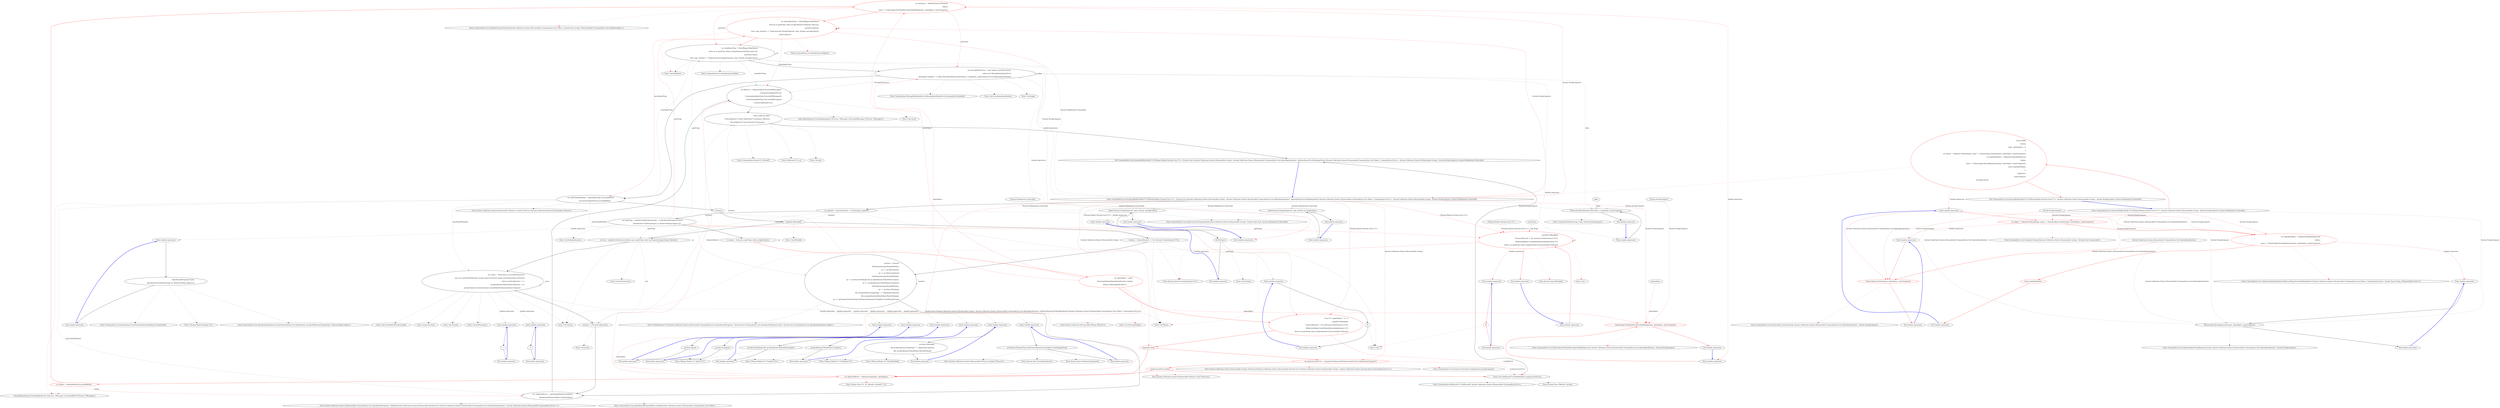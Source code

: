 digraph  {
m1_57 [label="Entry CommandLine.Core.TokenPartitioner.Partition(System.Collections.Generic.IEnumerable<CommandLine.Core.Token>, System.Func<string, CSharpx.Maybe<CommandLine.Core.TypeDescriptor>>)", span="12-12", cluster="CommandLine.Core.TokenPartitioner.Partition(System.Collections.Generic.IEnumerable<CommandLine.Core.Token>, System.Func<string, CSharpx.Maybe<CommandLine.Core.TypeDescriptor>>)", file="Program.cs"];
m1_48 [label="Entry Unk.ThrowingValidate", span="", cluster="Unk.ThrowingValidate", file="Program.cs"];
m1_67 [label="Entry T.SetProperties<T>(System.Collections.Generic.IEnumerable<CommandLine.Core.SpecificationProperty>, System.Func<CommandLine.Core.SpecificationProperty, bool>, System.Func<CommandLine.Core.SpecificationProperty, object>)", span="71-71", cluster="T.SetProperties<T>(System.Collections.Generic.IEnumerable<CommandLine.Core.SpecificationProperty>, System.Func<CommandLine.Core.SpecificationProperty, bool>, System.Func<CommandLine.Core.SpecificationProperty, object>)", file="Program.cs"];
m1_80 [label="Entry NotParsed<T>.cstr", span="", cluster="NotParsed<T>.cstr", file="Program.cs"];
m1_115 [label="Entry string.MatchName(string, string, System.StringComparer)", span="8-8", cluster="string.MatchName(string, string, System.StringComparer)", file="Program.cs"];
m1_53 [label="Entry CommandLine.NotParsed<T>.NotParsed(T, System.Collections.Generic.IEnumerable<CommandLine.Error>)", span="142-142", cluster="CommandLine.NotParsed<T>.NotParsed(T, System.Collections.Generic.IEnumerable<CommandLine.Error>)", file="Program.cs"];
m1_3 [label="Entry CommandLine.Core.InstanceBuilder.Build<T>(CSharpx.Maybe<System.Func<T>>, System.Func<System.Collections.Generic.IEnumerable<string>, System.Collections.Generic.IEnumerable<CommandLine.Core.OptionSpecification>, RailwaySharp.ErrorHandling.Result<System.Collections.Generic.IEnumerable<CommandLine.Core.Token>, CommandLine.Error>>, System.Collections.Generic.IEnumerable<string>, System.StringComparer, System.Globalization.CultureInfo)", span="35-35", cluster="CommandLine.Core.InstanceBuilder.Build<T>(CSharpx.Maybe<System.Func<T>>, System.Func<System.Collections.Generic.IEnumerable<string>, System.Collections.Generic.IEnumerable<CommandLine.Core.OptionSpecification>, RailwaySharp.ErrorHandling.Result<System.Collections.Generic.IEnumerable<CommandLine.Core.Token>, CommandLine.Error>>, System.Collections.Generic.IEnumerable<string>, System.StringComparer, System.Globalization.CultureInfo)", file="Program.cs"];
m1_19 [label="var typeInfo = factory.Return(f => f().GetType(), typeof(T))", span="42-42", cluster="CommandLine.Core.InstanceBuilder.Build<T>(CSharpx.Maybe<System.Func<T>>, System.Func<System.Collections.Generic.IEnumerable<string>, System.Collections.Generic.IEnumerable<CommandLine.Core.OptionSpecification>, RailwaySharp.ErrorHandling.Result<System.Collections.Generic.IEnumerable<CommandLine.Core.Token>, CommandLine.Error>>, System.Collections.Generic.IEnumerable<string>, System.StringComparer, System.Globalization.CultureInfo)", file="Program.cs"];
m1_23 [label="Func<T> makeDefault = () =>\r\n                typeof(T).IsMutable()\r\n                    ? factory.Return(f => f(), Activator.CreateInstance<T>())\r\n                    : ReflectionHelper.CreateDefaultImmutableInstance<T>(\r\n                        (from p in specProps select p.Specification.ConversionType).ToArray())", span="53-57", cluster="CommandLine.Core.InstanceBuilder.Build<T>(CSharpx.Maybe<System.Func<T>>, System.Func<System.Collections.Generic.IEnumerable<string>, System.Collections.Generic.IEnumerable<CommandLine.Core.OptionSpecification>, RailwaySharp.ErrorHandling.Result<System.Collections.Generic.IEnumerable<CommandLine.Core.Token>, CommandLine.Error>>, System.Collections.Generic.IEnumerable<string>, System.StringComparer, System.Globalization.CultureInfo)", color=red, community=0, file="Program.cs"];
m1_24 [label="arguments.Any()", span="59-59", cluster="CommandLine.Core.InstanceBuilder.Build<T>(CSharpx.Maybe<System.Func<T>>, System.Func<System.Collections.Generic.IEnumerable<string>, System.Collections.Generic.IEnumerable<CommandLine.Core.OptionSpecification>, RailwaySharp.ErrorHandling.Result<System.Collections.Generic.IEnumerable<CommandLine.Core.Token>, CommandLine.Error>>, System.Collections.Generic.IEnumerable<string>, System.StringComparer, System.Globalization.CultureInfo)", color=red, community=0, file="Program.cs"];
m1_25 [label="var preprocessorErrors = arguments.Preprocess(PreprocessorGuards.Lookup(nameComparer))", span="61-61", cluster="CommandLine.Core.InstanceBuilder.Build<T>(CSharpx.Maybe<System.Func<T>>, System.Func<System.Collections.Generic.IEnumerable<string>, System.Collections.Generic.IEnumerable<CommandLine.Core.OptionSpecification>, RailwaySharp.ErrorHandling.Result<System.Collections.Generic.IEnumerable<CommandLine.Core.Token>, CommandLine.Error>>, System.Collections.Generic.IEnumerable<string>, System.StringComparer, System.Globalization.CultureInfo)", color=red, community=0, file="Program.cs"];
m1_28 [label="var tokenizerResult = tokenizer(arguments, optionSpecs)", span="68-68", cluster="CommandLine.Core.InstanceBuilder.Build<T>(CSharpx.Maybe<System.Func<T>>, System.Func<System.Collections.Generic.IEnumerable<string>, System.Collections.Generic.IEnumerable<CommandLine.Core.OptionSpecification>, RailwaySharp.ErrorHandling.Result<System.Collections.Generic.IEnumerable<CommandLine.Core.Token>, CommandLine.Error>>, System.Collections.Generic.IEnumerable<string>, System.StringComparer, System.Globalization.CultureInfo)", color=red, community=0, file="Program.cs"];
m1_30 [label="var partitions = TokenPartitioner.Partition(\r\n                tokens,\r\n                name => TypeLookup.FindTypeDescriptorAndSibling(name, optionSpecs, nameComparer))", span="72-74", cluster="CommandLine.Core.InstanceBuilder.Build<T>(CSharpx.Maybe<System.Func<T>>, System.Func<System.Collections.Generic.IEnumerable<string>, System.Collections.Generic.IEnumerable<CommandLine.Core.OptionSpecification>, RailwaySharp.ErrorHandling.Result<System.Collections.Generic.IEnumerable<CommandLine.Core.Token>, CommandLine.Error>>, System.Collections.Generic.IEnumerable<string>, System.StringComparer, System.Globalization.CultureInfo)", color=red, community=0, file="Program.cs"];
m1_31 [label="var optionSpecProps = OptionMapper.MapValues(\r\n                (from pt in specProps where pt.Specification.IsOption() select pt),\r\n                partitions.Options,\r\n                (vals, type, isScalar) => TypeConverter.ChangeType(vals, type, isScalar, parsingCulture),\r\n                nameComparer)", span="76-80", cluster="CommandLine.Core.InstanceBuilder.Build<T>(CSharpx.Maybe<System.Func<T>>, System.Func<System.Collections.Generic.IEnumerable<string>, System.Collections.Generic.IEnumerable<CommandLine.Core.OptionSpecification>, RailwaySharp.ErrorHandling.Result<System.Collections.Generic.IEnumerable<CommandLine.Core.Token>, CommandLine.Error>>, System.Collections.Generic.IEnumerable<string>, System.StringComparer, System.Globalization.CultureInfo)", color=red, community=0, file="Program.cs"];
m1_32 [label="var valueSpecProps = ValueMapper.MapValues(\r\n                (from pt in specProps where pt.Specification.IsValue() select pt),\r\n                    partitions.Values,\r\n                (vals, type, isScalar) => TypeConverter.ChangeType(vals, type, isScalar, parsingCulture))", span="82-85", cluster="CommandLine.Core.InstanceBuilder.Build<T>(CSharpx.Maybe<System.Func<T>>, System.Func<System.Collections.Generic.IEnumerable<string>, System.Collections.Generic.IEnumerable<CommandLine.Core.OptionSpecification>, RailwaySharp.ErrorHandling.Result<System.Collections.Generic.IEnumerable<CommandLine.Core.Token>, CommandLine.Error>>, System.Collections.Generic.IEnumerable<string>, System.StringComparer, System.Globalization.CultureInfo)", file="Program.cs"];
m1_33 [label="var missingValueErrors = from token in partitions.Errors\r\n                                     select new MissingValueOptionError(\r\n                                         optionSpecs.Single(o => token.Text.MatchName(o.ShortName, o.LongName, nameComparer)).FromOptionSpecification())", span="87-89", cluster="CommandLine.Core.InstanceBuilder.Build<T>(CSharpx.Maybe<System.Func<T>>, System.Func<System.Collections.Generic.IEnumerable<string>, System.Collections.Generic.IEnumerable<CommandLine.Core.OptionSpecification>, RailwaySharp.ErrorHandling.Result<System.Collections.Generic.IEnumerable<CommandLine.Core.Token>, CommandLine.Error>>, System.Collections.Generic.IEnumerable<string>, System.StringComparer, System.Globalization.CultureInfo)", file="Program.cs"];
m1_37 [label="instance = factory.Return(f => f(), Activator.CreateInstance<T>())", span="97-97", cluster="CommandLine.Core.InstanceBuilder.Build<T>(CSharpx.Maybe<System.Func<T>>, System.Func<System.Collections.Generic.IEnumerable<string>, System.Collections.Generic.IEnumerable<CommandLine.Core.OptionSpecification>, RailwaySharp.ErrorHandling.Result<System.Collections.Generic.IEnumerable<CommandLine.Core.Token>, CommandLine.Error>>, System.Collections.Generic.IEnumerable<string>, System.StringComparer, System.Globalization.CultureInfo)", file="Program.cs"];
m1_20 [label="var specProps = typeInfo.GetSpecifications(pi => SpecificationProperty.Create(\r\n                    Specification.FromProperty(pi), pi, Maybe.Nothing<object>()))", span="44-45", cluster="CommandLine.Core.InstanceBuilder.Build<T>(CSharpx.Maybe<System.Func<T>>, System.Func<System.Collections.Generic.IEnumerable<string>, System.Collections.Generic.IEnumerable<CommandLine.Core.OptionSpecification>, RailwaySharp.ErrorHandling.Result<System.Collections.Generic.IEnumerable<CommandLine.Core.Token>, CommandLine.Error>>, System.Collections.Generic.IEnumerable<string>, System.StringComparer, System.Globalization.CultureInfo)", file="Program.cs"];
m1_36 [label="typeInfo.IsMutable()", span="95-95", cluster="CommandLine.Core.InstanceBuilder.Build<T>(CSharpx.Maybe<System.Func<T>>, System.Func<System.Collections.Generic.IEnumerable<string>, System.Collections.Generic.IEnumerable<CommandLine.Core.OptionSpecification>, RailwaySharp.ErrorHandling.Result<System.Collections.Generic.IEnumerable<CommandLine.Core.Token>, CommandLine.Error>>, System.Collections.Generic.IEnumerable<string>, System.StringComparer, System.Globalization.CultureInfo)", file="Program.cs"];
m1_39 [label="var ctor = typeInfo.GetConstructor((from sp in specProps select sp.Property.PropertyType).ToArray())", span="113-113", cluster="CommandLine.Core.InstanceBuilder.Build<T>(CSharpx.Maybe<System.Func<T>>, System.Func<System.Collections.Generic.IEnumerable<string>, System.Collections.Generic.IEnumerable<CommandLine.Core.OptionSpecification>, RailwaySharp.ErrorHandling.Result<System.Collections.Generic.IEnumerable<CommandLine.Core.Token>, CommandLine.Error>>, System.Collections.Generic.IEnumerable<string>, System.StringComparer, System.Globalization.CultureInfo)", file="Program.cs"];
m1_21 [label="var specs = from pt in specProps select pt.Specification", span="47-47", cluster="CommandLine.Core.InstanceBuilder.Build<T>(CSharpx.Maybe<System.Func<T>>, System.Func<System.Collections.Generic.IEnumerable<string>, System.Collections.Generic.IEnumerable<CommandLine.Core.OptionSpecification>, RailwaySharp.ErrorHandling.Result<System.Collections.Generic.IEnumerable<CommandLine.Core.Token>, CommandLine.Error>>, System.Collections.Generic.IEnumerable<string>, System.StringComparer, System.Globalization.CultureInfo)", file="Program.cs"];
m1_22 [label="var optionSpecs = specs\r\n                .ThrowingValidate(SpecificationGuards.Lookup)\r\n                .OfType<OptionSpecification>()", span="49-51", cluster="CommandLine.Core.InstanceBuilder.Build<T>(CSharpx.Maybe<System.Func<T>>, System.Func<System.Collections.Generic.IEnumerable<string>, System.Collections.Generic.IEnumerable<CommandLine.Core.OptionSpecification>, RailwaySharp.ErrorHandling.Result<System.Collections.Generic.IEnumerable<CommandLine.Core.Token>, CommandLine.Error>>, System.Collections.Generic.IEnumerable<string>, System.StringComparer, System.Globalization.CultureInfo)", color=red, community=0, file="Program.cs"];
m1_27 [label="return new NotParsed<T>(makeDefault(), preprocessorErrors);", span="64-64", cluster="CommandLine.Core.InstanceBuilder.Build<T>(CSharpx.Maybe<System.Func<T>>, System.Func<System.Collections.Generic.IEnumerable<string>, System.Collections.Generic.IEnumerable<CommandLine.Core.OptionSpecification>, RailwaySharp.ErrorHandling.Result<System.Collections.Generic.IEnumerable<CommandLine.Core.Token>, CommandLine.Error>>, System.Collections.Generic.IEnumerable<string>, System.StringComparer, System.Globalization.CultureInfo)", file="Program.cs"];
m1_26 [label="preprocessorErrors.Any()", span="62-62", cluster="CommandLine.Core.InstanceBuilder.Build<T>(CSharpx.Maybe<System.Func<T>>, System.Func<System.Collections.Generic.IEnumerable<string>, System.Collections.Generic.IEnumerable<CommandLine.Core.OptionSpecification>, RailwaySharp.ErrorHandling.Result<System.Collections.Generic.IEnumerable<CommandLine.Core.Token>, CommandLine.Error>>, System.Collections.Generic.IEnumerable<string>, System.StringComparer, System.Globalization.CultureInfo)", color=red, community=0, file="Program.cs"];
m1_29 [label="var tokens = tokenizerResult.SucceededWith()", span="70-70", cluster="CommandLine.Core.InstanceBuilder.Build<T>(CSharpx.Maybe<System.Func<T>>, System.Func<System.Collections.Generic.IEnumerable<string>, System.Collections.Generic.IEnumerable<CommandLine.Core.OptionSpecification>, RailwaySharp.ErrorHandling.Result<System.Collections.Generic.IEnumerable<CommandLine.Core.Token>, CommandLine.Error>>, System.Collections.Generic.IEnumerable<string>, System.StringComparer, System.Globalization.CultureInfo)", color=red, community=0, file="Program.cs"];
m1_43 [label="var allErrors = tokenizerResult.SuccessfulMessages()\r\n                .Concat(missingValueErrors)\r\n                .Concat(optionSpecProps.SuccessfulMessages())\r\n                .Concat(valueSpecProps.SuccessfulMessages())\r\n                .Concat(validationErrors)", span="125-129", cluster="CommandLine.Core.InstanceBuilder.Build<T>(CSharpx.Maybe<System.Func<T>>, System.Func<System.Collections.Generic.IEnumerable<string>, System.Collections.Generic.IEnumerable<CommandLine.Core.OptionSpecification>, RailwaySharp.ErrorHandling.Result<System.Collections.Generic.IEnumerable<CommandLine.Core.Token>, CommandLine.Error>>, System.Collections.Generic.IEnumerable<string>, System.StringComparer, System.Globalization.CultureInfo)", file="Program.cs"];
m1_42 [label="var validationErrors = specPropsWithValue.Validate(\r\n                SpecificationPropertyRules.Lookup(tokens))", span="122-123", cluster="CommandLine.Core.InstanceBuilder.Build<T>(CSharpx.Maybe<System.Func<T>>, System.Func<System.Collections.Generic.IEnumerable<string>, System.Collections.Generic.IEnumerable<CommandLine.Core.OptionSpecification>, RailwaySharp.ErrorHandling.Result<System.Collections.Generic.IEnumerable<CommandLine.Core.Token>, CommandLine.Error>>, System.Collections.Generic.IEnumerable<string>, System.StringComparer, System.Globalization.CultureInfo)", file="Program.cs"];
m1_34 [label="var specPropsWithValue = optionSpecProps.SucceededWith()\r\n                .Concat(valueSpecProps.SucceededWith())", span="91-92", cluster="CommandLine.Core.InstanceBuilder.Build<T>(CSharpx.Maybe<System.Func<T>>, System.Func<System.Collections.Generic.IEnumerable<string>, System.Collections.Generic.IEnumerable<CommandLine.Core.OptionSpecification>, RailwaySharp.ErrorHandling.Result<System.Collections.Generic.IEnumerable<CommandLine.Core.Token>, CommandLine.Error>>, System.Collections.Generic.IEnumerable<string>, System.StringComparer, System.Globalization.CultureInfo)", file="Program.cs"];
m1_35 [label="T instance", span="94-94", cluster="CommandLine.Core.InstanceBuilder.Build<T>(CSharpx.Maybe<System.Func<T>>, System.Func<System.Collections.Generic.IEnumerable<string>, System.Collections.Generic.IEnumerable<CommandLine.Core.OptionSpecification>, RailwaySharp.ErrorHandling.Result<System.Collections.Generic.IEnumerable<CommandLine.Core.Token>, CommandLine.Error>>, System.Collections.Generic.IEnumerable<string>, System.StringComparer, System.Globalization.CultureInfo)", file="Program.cs"];
m1_38 [label="instance = instance\r\n                    .SetProperties(specPropsWithValue,\r\n                        sp => sp.Value.IsJust(),\r\n                        sp => sp.Value.FromJust())\r\n                    .SetProperties(specPropsWithValue,\r\n                        sp => sp.Value.IsNothing() && sp.Specification.DefaultValue.IsJust(),\r\n                        sp => sp.Specification.DefaultValue.FromJust())\r\n                    .SetProperties(specPropsWithValue,\r\n                        sp => sp.Value.IsNothing()\r\n                            && sp.Specification.TargetType == TargetType.Sequence\r\n                            && sp.Specification.DefaultValue.MatchNothing(),\r\n                        sp => sp.Property.PropertyType.GetGenericArguments().Single().CreateEmptyArray())", span="98-109", cluster="CommandLine.Core.InstanceBuilder.Build<T>(CSharpx.Maybe<System.Func<T>>, System.Func<System.Collections.Generic.IEnumerable<string>, System.Collections.Generic.IEnumerable<CommandLine.Core.OptionSpecification>, RailwaySharp.ErrorHandling.Result<System.Collections.Generic.IEnumerable<CommandLine.Core.Token>, CommandLine.Error>>, System.Collections.Generic.IEnumerable<string>, System.StringComparer, System.Globalization.CultureInfo)", file="Program.cs"];
m1_40 [label="var values = (from prms in ctor.GetParameters()\r\n                              join sp in specPropsWithValue on prms.Name.ToLower() equals sp.Property.Name.ToLower()\r\n                              select sp.Value.Return(v => v,\r\n                                    sp.Specification.DefaultValue.Return(d => d,\r\n                                        sp.Specification.ConversionType.CreateDefaultForImmutable()))).ToArray()", span="114-118", cluster="CommandLine.Core.InstanceBuilder.Build<T>(CSharpx.Maybe<System.Func<T>>, System.Func<System.Collections.Generic.IEnumerable<string>, System.Collections.Generic.IEnumerable<CommandLine.Core.OptionSpecification>, RailwaySharp.ErrorHandling.Result<System.Collections.Generic.IEnumerable<CommandLine.Core.Token>, CommandLine.Error>>, System.Collections.Generic.IEnumerable<string>, System.StringComparer, System.Globalization.CultureInfo)", file="Program.cs"];
m1_41 [label="instance = (T)ctor.Invoke(values)", span="119-119", cluster="CommandLine.Core.InstanceBuilder.Build<T>(CSharpx.Maybe<System.Func<T>>, System.Func<System.Collections.Generic.IEnumerable<string>, System.Collections.Generic.IEnumerable<CommandLine.Core.OptionSpecification>, RailwaySharp.ErrorHandling.Result<System.Collections.Generic.IEnumerable<CommandLine.Core.Token>, CommandLine.Error>>, System.Collections.Generic.IEnumerable<string>, System.StringComparer, System.Globalization.CultureInfo)", file="Program.cs"];
m1_44 [label="return allErrors.Any()\r\n                ? (ParserResult<T>)new NotParsed<T>(instance, allErrors)\r\n                : (ParserResult<T>)new Parsed<T>(instance);", span="131-133", cluster="CommandLine.Core.InstanceBuilder.Build<T>(CSharpx.Maybe<System.Func<T>>, System.Func<System.Collections.Generic.IEnumerable<string>, System.Collections.Generic.IEnumerable<CommandLine.Core.OptionSpecification>, RailwaySharp.ErrorHandling.Result<System.Collections.Generic.IEnumerable<CommandLine.Core.Token>, CommandLine.Error>>, System.Collections.Generic.IEnumerable<string>, System.StringComparer, System.Globalization.CultureInfo)", file="Program.cs"];
m1_45 [label="Exit CommandLine.Core.InstanceBuilder.Build<T>(CSharpx.Maybe<System.Func<T>>, System.Func<System.Collections.Generic.IEnumerable<string>, System.Collections.Generic.IEnumerable<CommandLine.Core.OptionSpecification>, RailwaySharp.ErrorHandling.Result<System.Collections.Generic.IEnumerable<CommandLine.Core.Token>, CommandLine.Error>>, System.Collections.Generic.IEnumerable<string>, System.StringComparer, System.Globalization.CultureInfo)", span="35-35", cluster="CommandLine.Core.InstanceBuilder.Build<T>(CSharpx.Maybe<System.Func<T>>, System.Func<System.Collections.Generic.IEnumerable<string>, System.Collections.Generic.IEnumerable<CommandLine.Core.OptionSpecification>, RailwaySharp.ErrorHandling.Result<System.Collections.Generic.IEnumerable<CommandLine.Core.Token>, CommandLine.Error>>, System.Collections.Generic.IEnumerable<string>, System.StringComparer, System.Globalization.CultureInfo)", file="Program.cs"];
m1_86 [label="Entry Unk.GetType", span="", cluster="Unk.GetType", file="Program.cs"];
m1_70 [label="Entry Unk.GetParameters", span="", cluster="Unk.GetParameters", file="Program.cs"];
m1_108 [label="Entry CommandLine.Core.TypeConverter.ChangeType(System.Collections.Generic.IEnumerable<string>, System.Type, bool, System.Globalization.CultureInfo)", span="13-13", cluster="CommandLine.Core.TypeConverter.ChangeType(System.Collections.Generic.IEnumerable<string>, System.Type, bool, System.Globalization.CultureInfo)", file="Program.cs"];
m1_10 [label="Entry CommandLine.Core.Tokenizer.ExplodeOptionList(RailwaySharp.ErrorHandling.Result<System.Collections.Generic.IEnumerable<CommandLine.Core.Token>, CommandLine.Error>, System.Func<string, CSharpx.Maybe<char>>)", span="46-46", cluster="CommandLine.Core.Tokenizer.ExplodeOptionList(RailwaySharp.ErrorHandling.Result<System.Collections.Generic.IEnumerable<CommandLine.Core.Token>, CommandLine.Error>, System.Func<string, CSharpx.Maybe<char>>)", file="Program.cs"];
m1_97 [label="Entry Unk.>", span="", cluster="Unk.>", file="Program.cs"];
m1_79 [label="Entry Unk.Any", span="", cluster="Unk.Any", file="Program.cs"];
m1_18 [label="Entry CommandLine.Core.NameLookup.HavingSeparator(string, System.Collections.Generic.IEnumerable<CommandLine.Core.OptionSpecification>, System.StringComparer)", span="16-16", cluster="CommandLine.Core.NameLookup.HavingSeparator(string, System.Collections.Generic.IEnumerable<CommandLine.Core.OptionSpecification>, System.StringComparer)", file="Program.cs"];
m1_60 [label="Entry CommandLine.Core.Specification.IsValue()", span="15-15", cluster="CommandLine.Core.Specification.IsValue()", file="Program.cs"];
m1_76 [label="Entry System.Collections.Generic.IEnumerable<CommandLine.Core.SpecificationProperty>.Validate(System.Collections.Generic.IEnumerable<System.Func<System.Collections.Generic.IEnumerable<CommandLine.Core.SpecificationProperty>, System.Collections.Generic.IEnumerable<CommandLine.Error>>>)", span="40-40", cluster="System.Collections.Generic.IEnumerable<CommandLine.Core.SpecificationProperty>.Validate(System.Collections.Generic.IEnumerable<System.Func<System.Collections.Generic.IEnumerable<CommandLine.Core.SpecificationProperty>, System.Collections.Generic.IEnumerable<CommandLine.Error>>>)", file="Program.cs"];
m1_14 [label="Entry CommandLine.Core.NameLookup.Contains(string, System.Collections.Generic.IEnumerable<CommandLine.Core.OptionSpecification>, System.StringComparer)", span="11-11", cluster="CommandLine.Core.NameLookup.Contains(string, System.Collections.Generic.IEnumerable<CommandLine.Core.OptionSpecification>, System.StringComparer)", file="Program.cs"];
m1_69 [label="Entry Unk.GetConstructor", span="", cluster="Unk.GetConstructor", file="Program.cs"];
m1_62 [label="Entry Unk.Single", span="", cluster="Unk.Single", file="Program.cs"];
m1_74 [label="Entry Unk.Invoke", span="", cluster="Unk.Invoke", file="Program.cs"];
m1_50 [label="Entry System.Collections.Generic.IEnumerable<TSource>.Any<TSource>()", span="0-0", cluster="System.Collections.Generic.IEnumerable<TSource>.Any<TSource>()", file="Program.cs"];
m1_54 [label="Entry System.Func<TResult>.Invoke()", span="0-0", cluster="System.Func<TResult>.Invoke()", file="Program.cs"];
m1_75 [label="Entry CommandLine.Core.SpecificationPropertyRules.Lookup(System.Collections.Generic.IEnumerable<CommandLine.Core.Token>)", span="12-12", cluster="CommandLine.Core.SpecificationPropertyRules.Lookup(System.Collections.Generic.IEnumerable<CommandLine.Core.Token>)", file="Program.cs"];
m1_98 [label="Entry lambda expression", span="55-55", cluster="lambda expression", file="Program.cs"];
m1_5 [label="var tokens = Tokenizer.Tokenize(args, name => NameLookup.Contains(name, optionSpecs, nameComparer))", span="24-24", cluster="lambda expression", color=red, community=0, file="Program.cs"];
m1_12 [label="NameLookup.Contains(name, optionSpecs, nameComparer)", span="24-24", cluster="lambda expression", color=red, community=0, file="Program.cs"];
m1_6 [label="var explodedTokens = Tokenizer.ExplodeOptionList(\r\n                            tokens,\r\n                            name => NameLookup.HavingSeparator(name, optionSpecs, nameComparer))", span="25-27", cluster="lambda expression", color=red, community=0, file="Program.cs"];
m1_16 [label="NameLookup.HavingSeparator(name, optionSpecs, nameComparer)", span="27-27", cluster="lambda expression", file="Program.cs"];
m1_4 [label="Entry lambda expression", span="22-29", cluster="lambda expression", file="Program.cs"];
m1_11 [label="Entry lambda expression", span="24-24", cluster="lambda expression", file="Program.cs"];
m1_7 [label="return explodedTokens;", span="28-28", cluster="lambda expression", color=red, community=0, file="Program.cs"];
m1_15 [label="Entry lambda expression", span="27-27", cluster="lambda expression", file="Program.cs"];
m1_8 [label="Exit lambda expression", span="22-29", cluster="lambda expression", file="Program.cs"];
m1_13 [label="Exit lambda expression", span="24-24", cluster="lambda expression", file="Program.cs"];
m1_17 [label="Exit lambda expression", span="27-27", cluster="lambda expression", file="Program.cs"];
m1_94 [label="typeof(T).IsMutable()\r\n                    ? factory.Return(f => f(), Activator.CreateInstance<T>())\r\n                    : ReflectionHelper.CreateDefaultImmutableInstance<T>(\r\n                        (from p in specProps select p.Specification.ConversionType).ToArray())", span="54-57", cluster="lambda expression", color=red, community=0, file="Program.cs"];
m1_102 [label="TypeLookup.FindTypeDescriptorAndSibling(name, optionSpecs, nameComparer)", span="74-74", cluster="lambda expression", color=red, community=0, file="Program.cs"];
m1_106 [label="TypeConverter.ChangeType(vals, type, isScalar, parsingCulture)", span="79-79", cluster="lambda expression", file="Program.cs"];
m1_110 [label="TypeConverter.ChangeType(vals, type, isScalar, parsingCulture)", span="85-85", cluster="lambda expression", file="Program.cs"];
m1_113 [label="token.Text.MatchName(o.ShortName, o.LongName, nameComparer)", span="89-89", cluster="lambda expression", file="Program.cs"];
m1_82 [label="Entry lambda expression", span="42-42", cluster="lambda expression", file="Program.cs"];
m1_87 [label="Entry lambda expression", span="44-45", cluster="lambda expression", file="Program.cs"];
m1_101 [label="Entry lambda expression", span="74-74", cluster="lambda expression", file="Program.cs"];
m1_105 [label="Entry lambda expression", span="79-79", cluster="lambda expression", file="Program.cs"];
m1_109 [label="Entry lambda expression", span="85-85", cluster="lambda expression", file="Program.cs"];
m1_112 [label="Entry lambda expression", span="89-89", cluster="lambda expression", file="Program.cs"];
m1_116 [label="Entry lambda expression", span="97-97", cluster="lambda expression", file="Program.cs"];
m1_144 [label="Entry lambda expression", span="116-116", cluster="lambda expression", file="Program.cs"];
m1_147 [label="Entry lambda expression", span="117-117", cluster="lambda expression", file="Program.cs"];
m1_119 [label="Entry lambda expression", span="100-100", cluster="lambda expression", file="Program.cs"];
m1_123 [label="Entry lambda expression", span="101-101", cluster="lambda expression", file="Program.cs"];
m1_127 [label="Entry lambda expression", span="103-103", cluster="lambda expression", file="Program.cs"];
m1_131 [label="Entry lambda expression", span="104-104", cluster="lambda expression", file="Program.cs"];
m1_134 [label="Entry lambda expression", span="106-108", cluster="lambda expression", file="Program.cs"];
m1_138 [label="Entry lambda expression", span="109-109", cluster="lambda expression", file="Program.cs"];
m1_83 [label="f().GetType()", span="42-42", cluster="lambda expression", file="Program.cs"];
m1_84 [label="Exit lambda expression", span="42-42", cluster="lambda expression", file="Program.cs"];
m1_88 [label="SpecificationProperty.Create(\r\n                    Specification.FromProperty(pi), pi, Maybe.Nothing<object>())", span="44-45", cluster="lambda expression", file="Program.cs"];
m1_89 [label="Exit lambda expression", span="44-45", cluster="lambda expression", file="Program.cs"];
m1_93 [label="Entry lambda expression", span="53-57", cluster="lambda expression", file="Program.cs"];
m1_95 [label="Exit lambda expression", span="53-57", cluster="lambda expression", file="Program.cs"];
m1_99 [label="f()", span="55-55", cluster="lambda expression", color=red, community=0, file="Program.cs"];
m1_100 [label="Exit lambda expression", span="55-55", cluster="lambda expression", file="Program.cs"];
m1_103 [label="Exit lambda expression", span="74-74", cluster="lambda expression", file="Program.cs"];
m1_107 [label="Exit lambda expression", span="79-79", cluster="lambda expression", file="Program.cs"];
m1_111 [label="Exit lambda expression", span="85-85", cluster="lambda expression", file="Program.cs"];
m1_114 [label="Exit lambda expression", span="89-89", cluster="lambda expression", file="Program.cs"];
m1_117 [label="f()", span="97-97", cluster="lambda expression", file="Program.cs"];
m1_118 [label="Exit lambda expression", span="97-97", cluster="lambda expression", file="Program.cs"];
m1_120 [label="sp.Value.IsJust()", span="100-100", cluster="lambda expression", file="Program.cs"];
m1_121 [label="Exit lambda expression", span="100-100", cluster="lambda expression", file="Program.cs"];
m1_124 [label="sp.Value.FromJust()", span="101-101", cluster="lambda expression", file="Program.cs"];
m1_125 [label="Exit lambda expression", span="101-101", cluster="lambda expression", file="Program.cs"];
m1_128 [label="sp.Value.IsNothing() && sp.Specification.DefaultValue.IsJust()", span="103-103", cluster="lambda expression", file="Program.cs"];
m1_129 [label="Exit lambda expression", span="103-103", cluster="lambda expression", file="Program.cs"];
m1_132 [label="sp.Specification.DefaultValue.FromJust()", span="104-104", cluster="lambda expression", file="Program.cs"];
m1_133 [label="Exit lambda expression", span="104-104", cluster="lambda expression", file="Program.cs"];
m1_135 [label="sp.Value.IsNothing()\r\n                            && sp.Specification.TargetType == TargetType.Sequence\r\n                            && sp.Specification.DefaultValue.MatchNothing()", span="106-108", cluster="lambda expression", file="Program.cs"];
m1_136 [label="Exit lambda expression", span="106-108", cluster="lambda expression", file="Program.cs"];
m1_139 [label="sp.Property.PropertyType.GetGenericArguments().Single().CreateEmptyArray()", span="109-109", cluster="lambda expression", file="Program.cs"];
m1_140 [label="Exit lambda expression", span="109-109", cluster="lambda expression", file="Program.cs"];
m1_145 [label=v, span="116-116", cluster="lambda expression", file="Program.cs"];
m1_146 [label="Exit lambda expression", span="116-116", cluster="lambda expression", file="Program.cs"];
m1_148 [label=d, span="117-117", cluster="lambda expression", file="Program.cs"];
m1_149 [label="Exit lambda expression", span="117-117", cluster="lambda expression", file="Program.cs"];
m1_52 [label="Entry System.Collections.Generic.IEnumerable<string>.Preprocess(System.Collections.Generic.IEnumerable<System.Func<System.Collections.Generic.IEnumerable<string>, System.Collections.Generic.IEnumerable<CommandLine.Error>>>)", span="11-11", cluster="System.Collections.Generic.IEnumerable<string>.Preprocess(System.Collections.Generic.IEnumerable<System.Func<System.Collections.Generic.IEnumerable<string>, System.Collections.Generic.IEnumerable<CommandLine.Error>>>)", file="Program.cs"];
m1_61 [label="Entry CommandLine.MissingValueOptionError.MissingValueOptionError(CommandLine.NameInfo)", span="269-269", cluster="CommandLine.MissingValueOptionError.MissingValueOptionError(CommandLine.NameInfo)", file="Program.cs"];
m1_0 [label="Entry CommandLine.Core.InstanceBuilder.Build<T>(CSharpx.Maybe<System.Func<T>>, System.Collections.Generic.IEnumerable<string>, System.StringComparer, System.Globalization.CultureInfo)", span="14-14", cluster="CommandLine.Core.InstanceBuilder.Build<T>(CSharpx.Maybe<System.Func<T>>, System.Collections.Generic.IEnumerable<string>, System.StringComparer, System.Globalization.CultureInfo)", file="Program.cs"];
m1_1 [label="return Build(\r\n                factory,\r\n                (args, optionSpecs) =>\r\n                    {\r\n                        var tokens = Tokenizer.Tokenize(args, name => NameLookup.Contains(name, optionSpecs, nameComparer));\r\n                        var explodedTokens = Tokenizer.ExplodeOptionList(\r\n                            tokens,\r\n                            name => NameLookup.HavingSeparator(name, optionSpecs, nameComparer));\r\n                        return explodedTokens;\r\n                    },\r\n                arguments,\r\n                nameComparer,\r\n                parsingCulture);", span="20-32", cluster="CommandLine.Core.InstanceBuilder.Build<T>(CSharpx.Maybe<System.Func<T>>, System.Collections.Generic.IEnumerable<string>, System.StringComparer, System.Globalization.CultureInfo)", color=red, community=0, file="Program.cs"];
m1_2 [label="Exit CommandLine.Core.InstanceBuilder.Build<T>(CSharpx.Maybe<System.Func<T>>, System.Collections.Generic.IEnumerable<string>, System.StringComparer, System.Globalization.CultureInfo)", span="14-14", cluster="CommandLine.Core.InstanceBuilder.Build<T>(CSharpx.Maybe<System.Func<T>>, System.Collections.Generic.IEnumerable<string>, System.StringComparer, System.Globalization.CultureInfo)", file="Program.cs"];
m1_47 [label="Entry Unk.GetSpecifications", span="", cluster="Unk.GetSpecifications", file="Program.cs"];
m1_73 [label="Entry Unk.CreateDefaultForImmutable", span="", cluster="Unk.CreateDefaultForImmutable", file="Program.cs"];
m1_77 [label="Entry RailwaySharp.ErrorHandling.Result<TSuccess, TMessage>.SuccessfulMessages<TSuccess, TMessage>()", span="12-12", cluster="RailwaySharp.ErrorHandling.Result<TSuccess, TMessage>.SuccessfulMessages<TSuccess, TMessage>()", file="Program.cs"];
m1_78 [label="Entry Unk.Concat", span="", cluster="Unk.Concat", file="Program.cs"];
m1_81 [label="Entry CommandLine.Parsed<T>.Parsed(T)", span="72-72", cluster="CommandLine.Parsed<T>.Parsed(T)", file="Program.cs"];
m1_142 [label="Entry System.Collections.Generic.IEnumerable<TSource>.Single<TSource>()", span="0-0", cluster="System.Collections.Generic.IEnumerable<TSource>.Single<TSource>()", file="Program.cs"];
m1_143 [label="Entry System.Type.CreateEmptyArray()", span="114-114", cluster="System.Type.CreateEmptyArray()", file="Program.cs"];
m1_72 [label="Entry string.ToLower()", span="0-0", cluster="string.ToLower()", file="Program.cs"];
m1_141 [label="Entry System.Type.GetGenericArguments()", span="0-0", cluster="System.Type.GetGenericArguments()", file="Program.cs"];
m1_9 [label="Entry CommandLine.Core.Tokenizer.Tokenize(System.Collections.Generic.IEnumerable<string>, System.Func<string, bool>)", span="13-13", cluster="CommandLine.Core.Tokenizer.Tokenize(System.Collections.Generic.IEnumerable<string>, System.Func<string, bool>)", file="Program.cs"];
m1_46 [label="Entry Unk.Return", span="", cluster="Unk.Return", file="Program.cs"];
m1_90 [label="Entry CommandLine.Core.Specification.FromProperty(System.Reflection.PropertyInfo)", span="105-105", cluster="CommandLine.Core.Specification.FromProperty(System.Reflection.PropertyInfo)", file="Program.cs"];
m1_104 [label="Entry CommandLine.Core.TypeLookup.FindTypeDescriptorAndSibling(string, System.Collections.Generic.IEnumerable<CommandLine.Core.OptionSpecification>, System.StringComparer)", span="23-23", cluster="CommandLine.Core.TypeLookup.FindTypeDescriptorAndSibling(string, System.Collections.Generic.IEnumerable<CommandLine.Core.OptionSpecification>, System.StringComparer)", file="Program.cs"];
m1_85 [label="Entry Unk.f", span="", cluster="Unk.f", file="Program.cs"];
m1_66 [label="Entry System.Activator.CreateInstance<T>()", span="0-0", cluster="System.Activator.CreateInstance<T>()", file="Program.cs"];
m1_56 [label="Entry RailwaySharp.ErrorHandling.Result<TSuccess, TMessage>.SucceededWith<TSuccess, TMessage>()", span="653-653", cluster="RailwaySharp.ErrorHandling.Result<TSuccess, TMessage>.SucceededWith<TSuccess, TMessage>()", file="Program.cs"];
m1_58 [label="Entry CommandLine.Core.Specification.IsOption()", span="10-10", cluster="CommandLine.Core.Specification.IsOption()", file="Program.cs"];
m1_91 [label="Entry CSharpx.Maybe.Nothing<T>()", span="116-116", cluster="CSharpx.Maybe.Nothing<T>()", file="Program.cs"];
m1_126 [label="Entry CSharpx.Maybe<T>.FromJust<T>()", span="342-342", cluster="CSharpx.Maybe<T>.FromJust<T>()", file="Program.cs"];
m1_130 [label="Entry CSharpx.Maybe<T>.IsNothing<T>()", span="334-334", cluster="CSharpx.Maybe<T>.IsNothing<T>()", file="Program.cs"];
m1_137 [label="Entry CSharpx.Maybe<T>.MatchNothing()", span="57-57", cluster="CSharpx.Maybe<T>.MatchNothing()", file="Program.cs"];
m1_96 [label="Entry System.Type.IsMutable()", span="128-128", cluster="System.Type.IsMutable()", file="Program.cs"];
m1_92 [label="Entry CommandLine.Core.SpecificationProperty.Create(CommandLine.Core.Specification, System.Reflection.PropertyInfo, CSharpx.Maybe<object>)", span="21-21", cluster="CommandLine.Core.SpecificationProperty.Create(CommandLine.Core.Specification, System.Reflection.PropertyInfo, CSharpx.Maybe<object>)", file="Program.cs"];
m1_71 [label="Entry Unk.ToLower", span="", cluster="Unk.ToLower", file="Program.cs"];
m1_49 [label="Entry System.Collections.IEnumerable.OfType<TResult>()", span="0-0", cluster="System.Collections.IEnumerable.OfType<TResult>()", file="Program.cs"];
m1_51 [label="Entry CommandLine.Core.PreprocessorGuards.Lookup(System.StringComparer)", span="11-11", cluster="CommandLine.Core.PreprocessorGuards.Lookup(System.StringComparer)", file="Program.cs"];
m1_65 [label="Entry Unk.IsMutable", span="", cluster="Unk.IsMutable", file="Program.cs"];
m1_68 [label="Entry Unk.ToArray", span="", cluster="Unk.ToArray", file="Program.cs"];
m1_122 [label="Entry CSharpx.Maybe<T>.IsJust<T>()", span="326-326", cluster="CSharpx.Maybe<T>.IsJust<T>()", file="Program.cs"];
m1_63 [label="Entry Unk.FromOptionSpecification", span="", cluster="Unk.FromOptionSpecification", file="Program.cs"];
m1_55 [label="Entry System.Func<T1, T2, TResult>.Invoke(T1, T2)", span="0-0", cluster="System.Func<T1, T2, TResult>.Invoke(T1, T2)", file="Program.cs"];
m1_64 [label="Entry System.Collections.Generic.IEnumerable<TSource>.Concat<TSource>(System.Collections.Generic.IEnumerable<TSource>)", span="0-0", cluster="System.Collections.Generic.IEnumerable<TSource>.Concat<TSource>(System.Collections.Generic.IEnumerable<TSource>)", file="Program.cs"];
m1_59 [label="Entry Unk.MapValues", span="", cluster="Unk.MapValues", file="Program.cs"];
m1_150 [label="System.StringComparer", span="", file="Program.cs"];
m1_151 [label="System.Collections.Generic.IEnumerable<CommandLine.Core.OptionSpecification>", span="", file="Program.cs"];
m1_152 [label="CSharpx.Maybe<System.Func<T>>", span="", file="Program.cs"];
m1_153 [label=specProps, span="", file="Program.cs"];
m1_154 [label="System.StringComparer", span="", file="Program.cs"];
m1_155 [label=optionSpecs, span="", file="Program.cs"];
m1_156 [label="System.Globalization.CultureInfo", span="", file="Program.cs"];
m1_157 [label=token, span="", file="Program.cs"];
m1_3 -> m1_19  [key=0, style=solid];
m1_3 -> m1_23  [key=1, style=dashed, color=red, label="CSharpx.Maybe<System.Func<T>>"];
m1_3 -> m1_94  [key=1, style=dashed, color=red, label="CSharpx.Maybe<System.Func<T>>"];
m1_3 -> m1_24  [key=1, style=dashed, color=red, label="System.Collections.Generic.IEnumerable<string>"];
m1_3 -> m1_25  [key=1, style=dashed, color=red, label="System.Collections.Generic.IEnumerable<string>"];
m1_3 -> m1_28  [key=1, style=dashed, color=red, label="System.Func<System.Collections.Generic.IEnumerable<string>, System.Collections.Generic.IEnumerable<CommandLine.Core.OptionSpecification>, RailwaySharp.ErrorHandling.Result<System.Collections.Generic.IEnumerable<CommandLine.Core.Token>, CommandLine.Error>>"];
m1_3 -> m1_30  [key=1, style=dashed, color=red, label="System.StringComparer"];
m1_3 -> m1_102  [key=1, style=dashed, color=red, label="System.StringComparer"];
m1_3 -> m1_31  [key=1, style=dashed, color=red, label="System.StringComparer"];
m1_3 -> m1_106  [key=1, style=dashed, color=darkseagreen4, label="System.Globalization.CultureInfo"];
m1_3 -> m1_32  [key=1, style=dashed, color=darkseagreen4, label="System.Globalization.CultureInfo"];
m1_3 -> m1_110  [key=1, style=dashed, color=darkseagreen4, label="System.Globalization.CultureInfo"];
m1_3 -> m1_33  [key=1, style=dashed, color=darkseagreen4, label="System.StringComparer"];
m1_3 -> m1_113  [key=1, style=dashed, color=darkseagreen4, label="System.StringComparer"];
m1_3 -> m1_37  [key=1, style=dashed, color=darkseagreen4, label="CSharpx.Maybe<System.Func<T>>"];
m1_19 -> m1_20  [key=0, style=solid];
m1_19 -> m1_46  [key=2, style=dotted];
m1_19 -> m1_82  [key=1, style=dashed, color=darkseagreen4, label="lambda expression"];
m1_19 -> m1_36  [key=1, style=dashed, color=darkseagreen4, label=typeInfo];
m1_19 -> m1_39  [key=1, style=dashed, color=darkseagreen4, label=typeInfo];
m1_23 -> m1_24  [key=0, style=solid, color=red];
m1_23 -> m1_27  [key=1, style=dashed, color=red, label=makeDefault];
m1_24 -> m1_25  [key=0, style=solid, color=red];
m1_24 -> m1_28  [key=0, style=solid, color=red];
m1_24 -> m1_50  [key=2, style=dotted, color=red];
m1_25 -> m1_26  [key=0, style=solid, color=red];
m1_25 -> m1_51  [key=2, style=dotted, color=red];
m1_25 -> m1_52  [key=2, style=dotted, color=red];
m1_25 -> m1_27  [key=1, style=dashed, color=red, label=preprocessorErrors];
m1_28 -> m1_29  [key=0, style=solid, color=red];
m1_28 -> m1_55  [key=2, style=dotted, color=red];
m1_28 -> m1_43  [key=1, style=dashed, color=red, label=tokenizerResult];
m1_30 -> m1_31  [key=0, style=solid, color=red];
m1_30 -> m1_57  [key=2, style=dotted, color=red];
m1_30 -> m1_101  [key=1, style=dashed, color=red, label="lambda expression"];
m1_30 -> m1_32  [key=1, style=dashed, color=red, label=partitions];
m1_30 -> m1_33  [key=1, style=dashed, color=red, label=partitions];
m1_31 -> m1_32  [key=0, style=solid, color=red];
m1_31 -> m1_58  [key=2, style=dotted, color=red];
m1_31 -> m1_59  [key=2, style=dotted, color=red];
m1_31 -> m1_31  [key=1, style=dashed, color=red, label=pt];
m1_31 -> m1_105  [key=1, style=dashed, color=red, label="lambda expression"];
m1_31 -> m1_34  [key=1, style=dashed, color=red, label=optionSpecProps];
m1_31 -> m1_43  [key=1, style=dashed, color=red, label=optionSpecProps];
m1_32 -> m1_33  [key=0, style=solid];
m1_32 -> m1_60  [key=2, style=dotted];
m1_32 -> m1_59  [key=2, style=dotted];
m1_32 -> m1_32  [key=1, style=dashed, color=darkseagreen4, label=pt];
m1_32 -> m1_109  [key=1, style=dashed, color=darkseagreen4, label="lambda expression"];
m1_32 -> m1_34  [key=1, style=dashed, color=darkseagreen4, label=valueSpecProps];
m1_32 -> m1_43  [key=1, style=dashed, color=darkseagreen4, label=valueSpecProps];
m1_33 -> m1_34  [key=0, style=solid];
m1_33 -> m1_61  [key=2, style=dotted];
m1_33 -> m1_62  [key=2, style=dotted];
m1_33 -> m1_63  [key=2, style=dotted];
m1_33 -> m1_33  [key=1, style=dashed, color=darkseagreen4, label=token];
m1_33 -> m1_112  [key=1, style=dashed, color=darkseagreen4, label="lambda expression"];
m1_33 -> m1_113  [key=1, style=dashed, color=darkseagreen4, label=token];
m1_33 -> m1_43  [key=1, style=dashed, color=darkseagreen4, label=missingValueErrors];
m1_37 -> m1_38  [key=0, style=solid];
m1_37 -> m1_66  [key=2, style=dotted];
m1_37 -> m1_46  [key=2, style=dotted];
m1_37 -> m1_116  [key=1, style=dashed, color=darkseagreen4, label="lambda expression"];
m1_20 -> m1_21  [key=0, style=solid];
m1_20 -> m1_47  [key=2, style=dotted];
m1_20 -> m1_87  [key=1, style=dashed, color=darkseagreen4, label="lambda expression"];
m1_20 -> m1_23  [key=1, style=dashed, color=red, label=specProps];
m1_20 -> m1_94  [key=1, style=dashed, color=red, label=specProps];
m1_20 -> m1_31  [key=1, style=dashed, color=red, label=specProps];
m1_20 -> m1_32  [key=1, style=dashed, color=darkseagreen4, label=specProps];
m1_20 -> m1_39  [key=1, style=dashed, color=darkseagreen4, label=specProps];
m1_36 -> m1_37  [key=0, style=solid];
m1_36 -> m1_39  [key=0, style=solid];
m1_36 -> m1_65  [key=2, style=dotted];
m1_39 -> m1_40  [key=0, style=solid];
m1_39 -> m1_68  [key=2, style=dotted];
m1_39 -> m1_69  [key=2, style=dotted];
m1_39 -> m1_39  [key=1, style=dashed, color=darkseagreen4, label=sp];
m1_39 -> m1_41  [key=1, style=dashed, color=darkseagreen4, label=ctor];
m1_21 -> m1_22  [key=0, style=solid, color=red];
m1_21 -> m1_21  [key=1, style=dashed, color=darkseagreen4, label=pt];
m1_22 -> m1_23  [key=0, style=solid, color=red];
m1_22 -> m1_48  [key=2, style=dotted, color=red];
m1_22 -> m1_49  [key=2, style=dotted, color=red];
m1_22 -> m1_28  [key=1, style=dashed, color=red, label=optionSpecs];
m1_22 -> m1_30  [key=1, style=dashed, color=red, label=optionSpecs];
m1_22 -> m1_102  [key=1, style=dashed, color=red, label=optionSpecs];
m1_22 -> m1_33  [key=1, style=dashed, color=red, label=optionSpecs];
m1_27 -> m1_45  [key=0, style=solid];
m1_27 -> m1_53  [key=2, style=dotted];
m1_27 -> m1_54  [key=2, style=dotted];
m1_26 -> m1_27  [key=0, style=solid, color=red];
m1_26 -> m1_28  [key=0, style=solid, color=red];
m1_26 -> m1_50  [key=2, style=dotted, color=red];
m1_29 -> m1_30  [key=0, style=solid, color=red];
m1_29 -> m1_56  [key=2, style=dotted, color=red];
m1_29 -> m1_42  [key=1, style=dashed, color=red, label=tokens];
m1_43 -> m1_44  [key=0, style=solid];
m1_43 -> m1_77  [key=2, style=dotted];
m1_43 -> m1_78  [key=2, style=dotted];
m1_42 -> m1_43  [key=0, style=solid];
m1_42 -> m1_75  [key=2, style=dotted];
m1_42 -> m1_76  [key=2, style=dotted];
m1_34 -> m1_35  [key=0, style=solid];
m1_34 -> m1_56  [key=2, style=dotted];
m1_34 -> m1_64  [key=2, style=dotted];
m1_34 -> m1_38  [key=1, style=dashed, color=darkseagreen4, label=specPropsWithValue];
m1_34 -> m1_40  [key=1, style=dashed, color=darkseagreen4, label=specPropsWithValue];
m1_34 -> m1_42  [key=1, style=dashed, color=darkseagreen4, label=specPropsWithValue];
m1_35 -> m1_36  [key=0, style=solid];
m1_38 -> m1_42  [key=0, style=solid];
m1_38 -> m1_67  [key=2, style=dotted];
m1_38 -> m1_38  [key=1, style=dashed, color=darkseagreen4, label=instance];
m1_38 -> m1_119  [key=1, style=dashed, color=darkseagreen4, label="lambda expression"];
m1_38 -> m1_123  [key=1, style=dashed, color=darkseagreen4, label="lambda expression"];
m1_38 -> m1_127  [key=1, style=dashed, color=darkseagreen4, label="lambda expression"];
m1_38 -> m1_131  [key=1, style=dashed, color=darkseagreen4, label="lambda expression"];
m1_38 -> m1_134  [key=1, style=dashed, color=darkseagreen4, label="lambda expression"];
m1_38 -> m1_138  [key=1, style=dashed, color=darkseagreen4, label="lambda expression"];
m1_38 -> m1_44  [key=1, style=dashed, color=darkseagreen4, label=instance];
m1_40 -> m1_41  [key=0, style=solid];
m1_40 -> m1_70  [key=2, style=dotted];
m1_40 -> m1_71  [key=2, style=dotted];
m1_40 -> m1_72  [key=2, style=dotted];
m1_40 -> m1_73  [key=2, style=dotted];
m1_40 -> m1_46  [key=2, style=dotted];
m1_40 -> m1_68  [key=2, style=dotted];
m1_40 -> m1_40  [key=1, style=dashed, color=darkseagreen4, label=prms];
m1_40 -> m1_144  [key=1, style=dashed, color=darkseagreen4, label="lambda expression"];
m1_40 -> m1_147  [key=1, style=dashed, color=darkseagreen4, label="lambda expression"];
m1_41 -> m1_42  [key=0, style=solid];
m1_41 -> m1_74  [key=2, style=dotted];
m1_41 -> m1_44  [key=1, style=dashed, color=darkseagreen4, label=instance];
m1_44 -> m1_45  [key=0, style=solid];
m1_44 -> m1_79  [key=2, style=dotted];
m1_44 -> m1_80  [key=2, style=dotted];
m1_44 -> m1_81  [key=2, style=dotted];
m1_45 -> m1_3  [key=0, style=bold, color=blue];
m1_98 -> m1_99  [key=0, style=solid, color=red];
m1_5 -> m1_6  [key=0, style=solid, color=red];
m1_5 -> m1_9  [key=2, style=dotted, color=red];
m1_5 -> m1_11  [key=1, style=dashed, color=red, label="lambda expression"];
m1_12 -> m1_13  [key=0, style=solid, color=red];
m1_12 -> m1_14  [key=2, style=dotted, color=red];
m1_6 -> m1_7  [key=0, style=solid, color=red];
m1_6 -> m1_10  [key=2, style=dotted, color=red];
m1_6 -> m1_15  [key=1, style=dashed, color=red, label="lambda expression"];
m1_16 -> m1_17  [key=0, style=solid];
m1_16 -> m1_18  [key=2, style=dotted];
m1_4 -> m1_5  [key=0, style=solid, color=red];
m1_4 -> m1_12  [key=1, style=dashed, color=red, label="System.Collections.Generic.IEnumerable<CommandLine.Core.OptionSpecification>"];
m1_4 -> m1_6  [key=1, style=dashed, color=red, label="System.Collections.Generic.IEnumerable<CommandLine.Core.OptionSpecification>"];
m1_4 -> m1_16  [key=1, style=dashed, color=darkseagreen4, label="System.Collections.Generic.IEnumerable<CommandLine.Core.OptionSpecification>"];
m1_11 -> m1_12  [key=0, style=solid, color=red];
m1_7 -> m1_8  [key=0, style=solid, color=red];
m1_15 -> m1_16  [key=0, style=solid];
m1_8 -> m1_4  [key=0, style=bold, color=blue];
m1_13 -> m1_11  [key=0, style=bold, color=blue];
m1_17 -> m1_15  [key=0, style=bold, color=blue];
m1_94 -> m1_95  [key=0, style=solid, color=red];
m1_94 -> m1_96  [key=2, style=dotted, color=red];
m1_94 -> m1_66  [key=2, style=dotted, color=red];
m1_94 -> m1_46  [key=2, style=dotted, color=red];
m1_94 -> m1_68  [key=2, style=dotted, color=red];
m1_94 -> m1_97  [key=2, style=dotted, color=red];
m1_94 -> m1_98  [key=1, style=dashed, color=red, label="lambda expression"];
m1_94 -> m1_94  [key=1, style=dashed, color=red, label=p];
m1_102 -> m1_103  [key=0, style=solid, color=red];
m1_102 -> m1_104  [key=2, style=dotted, color=red];
m1_106 -> m1_107  [key=0, style=solid];
m1_106 -> m1_108  [key=2, style=dotted];
m1_110 -> m1_111  [key=0, style=solid];
m1_110 -> m1_108  [key=2, style=dotted];
m1_113 -> m1_114  [key=0, style=solid];
m1_113 -> m1_115  [key=2, style=dotted];
m1_82 -> m1_83  [key=0, style=solid];
m1_87 -> m1_88  [key=0, style=solid];
m1_101 -> m1_102  [key=0, style=solid, color=red];
m1_105 -> m1_106  [key=0, style=solid];
m1_109 -> m1_110  [key=0, style=solid];
m1_112 -> m1_113  [key=0, style=solid];
m1_116 -> m1_117  [key=0, style=solid];
m1_144 -> m1_145  [key=0, style=solid];
m1_147 -> m1_148  [key=0, style=solid];
m1_119 -> m1_120  [key=0, style=solid];
m1_123 -> m1_124  [key=0, style=solid];
m1_127 -> m1_128  [key=0, style=solid];
m1_131 -> m1_132  [key=0, style=solid];
m1_134 -> m1_135  [key=0, style=solid];
m1_138 -> m1_139  [key=0, style=solid];
m1_83 -> m1_84  [key=0, style=solid];
m1_83 -> m1_85  [key=2, style=dotted];
m1_83 -> m1_86  [key=2, style=dotted];
m1_84 -> m1_82  [key=0, style=bold, color=blue];
m1_88 -> m1_89  [key=0, style=solid];
m1_88 -> m1_90  [key=2, style=dotted];
m1_88 -> m1_91  [key=2, style=dotted];
m1_88 -> m1_92  [key=2, style=dotted];
m1_89 -> m1_87  [key=0, style=bold, color=blue];
m1_93 -> m1_94  [key=0, style=solid, color=red];
m1_95 -> m1_93  [key=0, style=bold, color=blue];
m1_99 -> m1_100  [key=0, style=solid, color=red];
m1_99 -> m1_85  [key=2, style=dotted, color=red];
m1_100 -> m1_98  [key=0, style=bold, color=blue];
m1_103 -> m1_101  [key=0, style=bold, color=blue];
m1_107 -> m1_105  [key=0, style=bold, color=blue];
m1_111 -> m1_109  [key=0, style=bold, color=blue];
m1_114 -> m1_112  [key=0, style=bold, color=blue];
m1_117 -> m1_118  [key=0, style=solid];
m1_117 -> m1_85  [key=2, style=dotted];
m1_118 -> m1_116  [key=0, style=bold, color=blue];
m1_120 -> m1_121  [key=0, style=solid];
m1_120 -> m1_122  [key=2, style=dotted];
m1_121 -> m1_119  [key=0, style=bold, color=blue];
m1_124 -> m1_125  [key=0, style=solid];
m1_124 -> m1_126  [key=2, style=dotted];
m1_125 -> m1_123  [key=0, style=bold, color=blue];
m1_128 -> m1_129  [key=0, style=solid];
m1_128 -> m1_130  [key=2, style=dotted];
m1_128 -> m1_122  [key=2, style=dotted];
m1_129 -> m1_127  [key=0, style=bold, color=blue];
m1_132 -> m1_133  [key=0, style=solid];
m1_132 -> m1_126  [key=2, style=dotted];
m1_133 -> m1_131  [key=0, style=bold, color=blue];
m1_135 -> m1_136  [key=0, style=solid];
m1_135 -> m1_130  [key=2, style=dotted];
m1_135 -> m1_137  [key=2, style=dotted];
m1_136 -> m1_134  [key=0, style=bold, color=blue];
m1_139 -> m1_140  [key=0, style=solid];
m1_139 -> m1_141  [key=2, style=dotted];
m1_139 -> m1_142  [key=2, style=dotted];
m1_139 -> m1_143  [key=2, style=dotted];
m1_140 -> m1_138  [key=0, style=bold, color=blue];
m1_145 -> m1_146  [key=0, style=solid];
m1_146 -> m1_144  [key=0, style=bold, color=blue];
m1_148 -> m1_149  [key=0, style=solid];
m1_149 -> m1_147  [key=0, style=bold, color=blue];
m1_0 -> m1_1  [key=0, style=solid, color=red];
m1_0 -> m1_5  [key=1, style=dashed, color=red, label="System.StringComparer"];
m1_0 -> m1_12  [key=1, style=dashed, color=red, label="System.StringComparer"];
m1_0 -> m1_6  [key=1, style=dashed, color=red, label="System.StringComparer"];
m1_0 -> m1_16  [key=1, style=dashed, color=darkseagreen4, label="System.StringComparer"];
m1_1 -> m1_2  [key=0, style=solid, color=red];
m1_1 -> m1_3  [key=2, style=dotted, color=red];
m1_1 -> m1_4  [key=1, style=dashed, color=red, label="lambda expression"];
m1_2 -> m1_0  [key=0, style=bold, color=blue];
m1_150 -> m1_5  [key=1, style=dashed, color=red, label="System.StringComparer"];
m1_150 -> m1_12  [key=1, style=dashed, color=red, label="System.StringComparer"];
m1_150 -> m1_6  [key=1, style=dashed, color=red, label="System.StringComparer"];
m1_150 -> m1_16  [key=1, style=dashed, color=darkseagreen4, label="System.StringComparer"];
m1_151 -> m1_12  [key=1, style=dashed, color=red, label="System.Collections.Generic.IEnumerable<CommandLine.Core.OptionSpecification>"];
m1_151 -> m1_16  [key=1, style=dashed, color=darkseagreen4, label="System.Collections.Generic.IEnumerable<CommandLine.Core.OptionSpecification>"];
m1_152 -> m1_94  [key=1, style=dashed, color=red, label="CSharpx.Maybe<System.Func<T>>"];
m1_153 -> m1_94  [key=1, style=dashed, color=red, label=specProps];
m1_154 -> m1_102  [key=1, style=dashed, color=red, label="System.StringComparer"];
m1_154 -> m1_113  [key=1, style=dashed, color=darkseagreen4, label="System.StringComparer"];
m1_155 -> m1_102  [key=1, style=dashed, color=red, label=optionSpecs];
m1_156 -> m1_106  [key=1, style=dashed, color=darkseagreen4, label="System.Globalization.CultureInfo"];
m1_156 -> m1_110  [key=1, style=dashed, color=darkseagreen4, label="System.Globalization.CultureInfo"];
m1_157 -> m1_113  [key=1, style=dashed, color=darkseagreen4, label=token];
}

